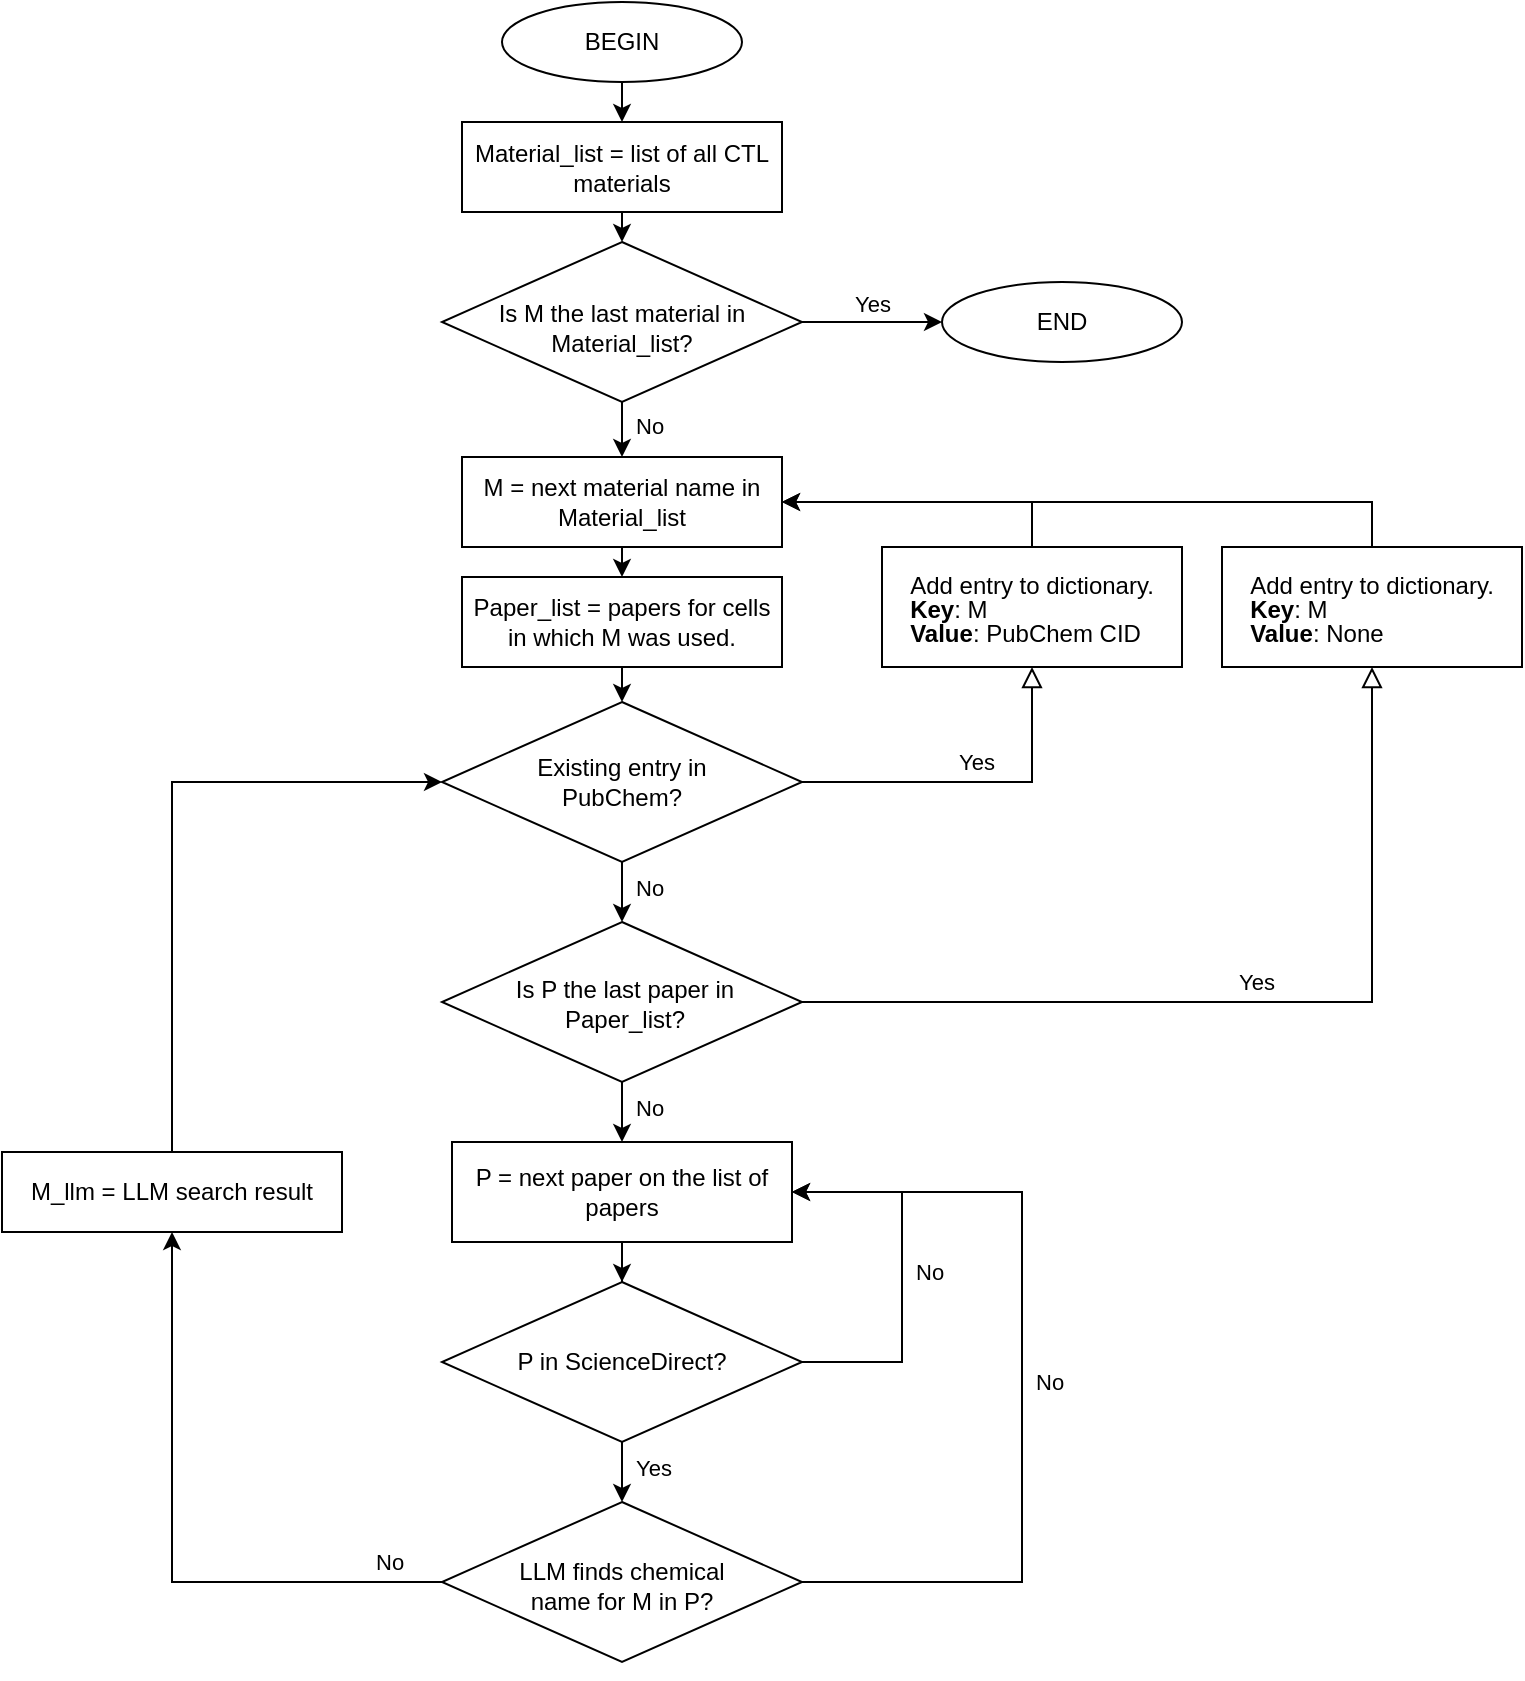 <mxfile version="24.5.4" type="github">
  <diagram id="C5RBs43oDa-KdzZeNtuy" name="Page-1">
    <mxGraphModel dx="1755" dy="1669" grid="1" gridSize="10" guides="1" tooltips="1" connect="1" arrows="1" fold="1" page="1" pageScale="1" pageWidth="827" pageHeight="1169" math="0" shadow="0">
      <root>
        <mxCell id="WIyWlLk6GJQsqaUBKTNV-0" />
        <mxCell id="WIyWlLk6GJQsqaUBKTNV-1" parent="WIyWlLk6GJQsqaUBKTNV-0" />
        <mxCell id="AT910s7sBj3iHrCnCsIg-35" style="edgeStyle=orthogonalEdgeStyle;rounded=0;orthogonalLoop=1;jettySize=auto;html=1;exitX=0.5;exitY=1;exitDx=0;exitDy=0;entryX=0.5;entryY=0;entryDx=0;entryDy=0;" edge="1" parent="WIyWlLk6GJQsqaUBKTNV-1" source="WIyWlLk6GJQsqaUBKTNV-3" target="AT910s7sBj3iHrCnCsIg-6">
          <mxGeometry relative="1" as="geometry" />
        </mxCell>
        <mxCell id="WIyWlLk6GJQsqaUBKTNV-3" value="M = next material name in Material_list" style="rounded=0;whiteSpace=wrap;html=1;fontSize=12;glass=0;strokeWidth=1;shadow=0;" parent="WIyWlLk6GJQsqaUBKTNV-1" vertex="1">
          <mxGeometry x="140" y="47.5" width="160" height="45" as="geometry" />
        </mxCell>
        <mxCell id="WIyWlLk6GJQsqaUBKTNV-5" value="Yes" style="edgeStyle=orthogonalEdgeStyle;rounded=0;html=1;jettySize=auto;orthogonalLoop=1;fontSize=11;endArrow=block;endFill=0;endSize=8;strokeWidth=1;shadow=0;labelBackgroundColor=none;" parent="WIyWlLk6GJQsqaUBKTNV-1" source="WIyWlLk6GJQsqaUBKTNV-6" target="WIyWlLk6GJQsqaUBKTNV-7" edge="1">
          <mxGeometry y="10" relative="1" as="geometry">
            <mxPoint as="offset" />
          </mxGeometry>
        </mxCell>
        <mxCell id="AT910s7sBj3iHrCnCsIg-39" value="No" style="edgeStyle=orthogonalEdgeStyle;rounded=0;orthogonalLoop=1;jettySize=auto;html=1;labelPosition=right;verticalLabelPosition=middle;align=left;verticalAlign=middle;spacingLeft=5;spacingBottom=4;" edge="1" parent="WIyWlLk6GJQsqaUBKTNV-1" source="WIyWlLk6GJQsqaUBKTNV-6" target="AT910s7sBj3iHrCnCsIg-38">
          <mxGeometry relative="1" as="geometry" />
        </mxCell>
        <mxCell id="WIyWlLk6GJQsqaUBKTNV-6" value="Existing entry in PubChem?" style="rhombus;whiteSpace=wrap;html=1;shadow=0;fontFamily=Helvetica;fontSize=12;align=center;strokeWidth=1;spacing=10;spacingTop=10;spacingBottom=10;spacingRight=10;spacingLeft=10;" parent="WIyWlLk6GJQsqaUBKTNV-1" vertex="1">
          <mxGeometry x="130" y="170" width="180" height="80" as="geometry" />
        </mxCell>
        <mxCell id="AT910s7sBj3iHrCnCsIg-45" style="edgeStyle=orthogonalEdgeStyle;rounded=0;orthogonalLoop=1;jettySize=auto;html=1;exitX=0.5;exitY=0;exitDx=0;exitDy=0;entryX=1;entryY=0.5;entryDx=0;entryDy=0;" edge="1" parent="WIyWlLk6GJQsqaUBKTNV-1" source="WIyWlLk6GJQsqaUBKTNV-7" target="WIyWlLk6GJQsqaUBKTNV-3">
          <mxGeometry relative="1" as="geometry" />
        </mxCell>
        <mxCell id="WIyWlLk6GJQsqaUBKTNV-7" value="&lt;p style=&quot;text-align: left; line-height: 0px;&quot;&gt;Add entry to dictionary.&lt;/p&gt;&lt;p style=&quot;text-align: left; line-height: 0px;&quot;&gt;&lt;b&gt;Key&lt;/b&gt;: M&lt;/p&gt;&lt;p style=&quot;text-align: left; line-height: 0px;&quot;&gt;&lt;b&gt;Value&lt;/b&gt;: PubChem CID&lt;/p&gt;" style="rounded=0;whiteSpace=wrap;html=1;fontSize=12;glass=0;strokeWidth=1;shadow=0;align=center;" parent="WIyWlLk6GJQsqaUBKTNV-1" vertex="1">
          <mxGeometry x="350" y="92.5" width="150" height="60" as="geometry" />
        </mxCell>
        <mxCell id="AT910s7sBj3iHrCnCsIg-55" style="edgeStyle=orthogonalEdgeStyle;rounded=0;orthogonalLoop=1;jettySize=auto;html=1;exitX=0.5;exitY=1;exitDx=0;exitDy=0;entryX=0.5;entryY=0;entryDx=0;entryDy=0;" edge="1" parent="WIyWlLk6GJQsqaUBKTNV-1" source="AT910s7sBj3iHrCnCsIg-2" target="AT910s7sBj3iHrCnCsIg-53">
          <mxGeometry relative="1" as="geometry" />
        </mxCell>
        <mxCell id="AT910s7sBj3iHrCnCsIg-2" value="BEGIN" style="ellipse;whiteSpace=wrap;html=1;" vertex="1" parent="WIyWlLk6GJQsqaUBKTNV-1">
          <mxGeometry x="160" y="-180" width="120" height="40" as="geometry" />
        </mxCell>
        <mxCell id="AT910s7sBj3iHrCnCsIg-36" style="edgeStyle=orthogonalEdgeStyle;rounded=0;orthogonalLoop=1;jettySize=auto;html=1;exitX=0.5;exitY=1;exitDx=0;exitDy=0;entryX=0.5;entryY=0;entryDx=0;entryDy=0;" edge="1" parent="WIyWlLk6GJQsqaUBKTNV-1" source="AT910s7sBj3iHrCnCsIg-6" target="WIyWlLk6GJQsqaUBKTNV-6">
          <mxGeometry relative="1" as="geometry" />
        </mxCell>
        <mxCell id="AT910s7sBj3iHrCnCsIg-6" value="Paper_list = papers for cells in which M was used." style="rounded=0;whiteSpace=wrap;html=1;" vertex="1" parent="WIyWlLk6GJQsqaUBKTNV-1">
          <mxGeometry x="140" y="107.5" width="160" height="45" as="geometry" />
        </mxCell>
        <mxCell id="AT910s7sBj3iHrCnCsIg-25" value="" style="edgeStyle=orthogonalEdgeStyle;rounded=0;orthogonalLoop=1;jettySize=auto;html=1;" edge="1" parent="WIyWlLk6GJQsqaUBKTNV-1" source="AT910s7sBj3iHrCnCsIg-8" target="AT910s7sBj3iHrCnCsIg-20">
          <mxGeometry relative="1" as="geometry" />
        </mxCell>
        <mxCell id="AT910s7sBj3iHrCnCsIg-8" value="P = next paper on the list of papers" style="rounded=0;whiteSpace=wrap;html=1;" vertex="1" parent="WIyWlLk6GJQsqaUBKTNV-1">
          <mxGeometry x="135" y="390" width="170" height="50" as="geometry" />
        </mxCell>
        <mxCell id="AT910s7sBj3iHrCnCsIg-61" style="edgeStyle=orthogonalEdgeStyle;rounded=0;orthogonalLoop=1;jettySize=auto;html=1;exitX=0.5;exitY=0;exitDx=0;exitDy=0;entryX=0;entryY=0.5;entryDx=0;entryDy=0;" edge="1" parent="WIyWlLk6GJQsqaUBKTNV-1" source="AT910s7sBj3iHrCnCsIg-10" target="WIyWlLk6GJQsqaUBKTNV-6">
          <mxGeometry relative="1" as="geometry" />
        </mxCell>
        <mxCell id="AT910s7sBj3iHrCnCsIg-10" value="M_llm = LLM search result" style="rounded=0;whiteSpace=wrap;html=1;" vertex="1" parent="WIyWlLk6GJQsqaUBKTNV-1">
          <mxGeometry x="-90" y="395" width="170" height="40" as="geometry" />
        </mxCell>
        <mxCell id="AT910s7sBj3iHrCnCsIg-31" value="Yes" style="edgeStyle=orthogonalEdgeStyle;rounded=0;orthogonalLoop=1;jettySize=auto;html=1;exitX=0.5;exitY=1;exitDx=0;exitDy=0;entryX=0.5;entryY=0;entryDx=0;entryDy=0;labelPosition=right;verticalLabelPosition=middle;align=left;verticalAlign=middle;spacingLeft=5;spacingBottom=5;" edge="1" parent="WIyWlLk6GJQsqaUBKTNV-1" source="AT910s7sBj3iHrCnCsIg-20" target="AT910s7sBj3iHrCnCsIg-28">
          <mxGeometry relative="1" as="geometry" />
        </mxCell>
        <mxCell id="AT910s7sBj3iHrCnCsIg-49" value="No" style="edgeStyle=orthogonalEdgeStyle;rounded=0;orthogonalLoop=1;jettySize=auto;html=1;exitX=1;exitY=0.5;exitDx=0;exitDy=0;entryX=1;entryY=0.5;entryDx=0;entryDy=0;labelPosition=right;verticalLabelPosition=middle;align=left;verticalAlign=middle;spacingLeft=5;" edge="1" parent="WIyWlLk6GJQsqaUBKTNV-1" source="AT910s7sBj3iHrCnCsIg-20" target="AT910s7sBj3iHrCnCsIg-8">
          <mxGeometry relative="1" as="geometry">
            <Array as="points">
              <mxPoint x="360" y="500" />
              <mxPoint x="360" y="415" />
            </Array>
          </mxGeometry>
        </mxCell>
        <mxCell id="AT910s7sBj3iHrCnCsIg-20" value="P in ScienceDirect?" style="rhombus;whiteSpace=wrap;html=1;rounded=0;" vertex="1" parent="WIyWlLk6GJQsqaUBKTNV-1">
          <mxGeometry x="130" y="460" width="180" height="80" as="geometry" />
        </mxCell>
        <mxCell id="AT910s7sBj3iHrCnCsIg-48" value="No" style="edgeStyle=orthogonalEdgeStyle;rounded=0;orthogonalLoop=1;jettySize=auto;html=1;exitX=1;exitY=0.5;exitDx=0;exitDy=0;entryX=1;entryY=0.5;entryDx=0;entryDy=0;labelPosition=right;verticalLabelPosition=middle;align=left;verticalAlign=middle;spacingLeft=5;" edge="1" parent="WIyWlLk6GJQsqaUBKTNV-1" source="AT910s7sBj3iHrCnCsIg-28" target="AT910s7sBj3iHrCnCsIg-8">
          <mxGeometry relative="1" as="geometry">
            <Array as="points">
              <mxPoint x="420" y="610" />
              <mxPoint x="420" y="415" />
            </Array>
          </mxGeometry>
        </mxCell>
        <mxCell id="AT910s7sBj3iHrCnCsIg-60" value="No" style="edgeStyle=orthogonalEdgeStyle;rounded=0;orthogonalLoop=1;jettySize=auto;html=1;exitX=0;exitY=0.5;exitDx=0;exitDy=0;entryX=0.5;entryY=1;entryDx=0;entryDy=0;labelPosition=right;verticalLabelPosition=middle;align=left;verticalAlign=middle;spacingLeft=5;" edge="1" parent="WIyWlLk6GJQsqaUBKTNV-1" source="AT910s7sBj3iHrCnCsIg-28" target="AT910s7sBj3iHrCnCsIg-10">
          <mxGeometry x="-0.742" y="-10" relative="1" as="geometry">
            <mxPoint as="offset" />
          </mxGeometry>
        </mxCell>
        <mxCell id="AT910s7sBj3iHrCnCsIg-28" value="LLM finds chemical name for M in P?" style="rhombus;whiteSpace=wrap;html=1;spacingTop=4;spacingLeft=25;spacingRight=25;" vertex="1" parent="WIyWlLk6GJQsqaUBKTNV-1">
          <mxGeometry x="130" y="570" width="180" height="80" as="geometry" />
        </mxCell>
        <mxCell id="AT910s7sBj3iHrCnCsIg-29" style="edgeStyle=orthogonalEdgeStyle;rounded=0;orthogonalLoop=1;jettySize=auto;html=1;exitX=0.5;exitY=1;exitDx=0;exitDy=0;" edge="1" parent="WIyWlLk6GJQsqaUBKTNV-1" source="AT910s7sBj3iHrCnCsIg-28" target="AT910s7sBj3iHrCnCsIg-28">
          <mxGeometry relative="1" as="geometry" />
        </mxCell>
        <mxCell id="AT910s7sBj3iHrCnCsIg-40" value="No" style="edgeStyle=orthogonalEdgeStyle;rounded=0;orthogonalLoop=1;jettySize=auto;html=1;exitX=0.5;exitY=1;exitDx=0;exitDy=0;entryX=0.5;entryY=0;entryDx=0;entryDy=0;labelPosition=right;verticalLabelPosition=middle;align=left;verticalAlign=middle;spacingLeft=5;spacingBottom=4;" edge="1" parent="WIyWlLk6GJQsqaUBKTNV-1" source="AT910s7sBj3iHrCnCsIg-38" target="AT910s7sBj3iHrCnCsIg-8">
          <mxGeometry relative="1" as="geometry" />
        </mxCell>
        <mxCell id="AT910s7sBj3iHrCnCsIg-38" value="Is P the last paper in Paper_list?" style="rhombus;whiteSpace=wrap;html=1;shadow=0;fontFamily=Helvetica;fontSize=12;align=center;strokeWidth=1;spacing=6;spacingTop=12;spacingLeft=23;spacingBottom=10;spacingRight=20;" vertex="1" parent="WIyWlLk6GJQsqaUBKTNV-1">
          <mxGeometry x="130" y="280" width="180" height="80" as="geometry" />
        </mxCell>
        <mxCell id="AT910s7sBj3iHrCnCsIg-41" value="Yes" style="edgeStyle=orthogonalEdgeStyle;rounded=0;html=1;jettySize=auto;orthogonalLoop=1;fontSize=11;endArrow=block;endFill=0;endSize=8;strokeWidth=1;shadow=0;labelBackgroundColor=none;exitX=1;exitY=0.5;exitDx=0;exitDy=0;entryX=0.5;entryY=1;entryDx=0;entryDy=0;" edge="1" parent="WIyWlLk6GJQsqaUBKTNV-1" target="AT910s7sBj3iHrCnCsIg-46" source="AT910s7sBj3iHrCnCsIg-38">
          <mxGeometry y="10" relative="1" as="geometry">
            <mxPoint as="offset" />
            <mxPoint x="330" y="360" as="sourcePoint" />
            <mxPoint x="390" y="340" as="targetPoint" />
          </mxGeometry>
        </mxCell>
        <mxCell id="AT910s7sBj3iHrCnCsIg-47" style="edgeStyle=orthogonalEdgeStyle;rounded=0;orthogonalLoop=1;jettySize=auto;html=1;exitX=0.5;exitY=0;exitDx=0;exitDy=0;entryX=1;entryY=0.5;entryDx=0;entryDy=0;" edge="1" parent="WIyWlLk6GJQsqaUBKTNV-1" source="AT910s7sBj3iHrCnCsIg-46" target="WIyWlLk6GJQsqaUBKTNV-3">
          <mxGeometry relative="1" as="geometry" />
        </mxCell>
        <mxCell id="AT910s7sBj3iHrCnCsIg-46" value="&lt;p style=&quot;text-align: left; line-height: 0%;&quot;&gt;Add entry to dictionary.&lt;/p&gt;&lt;p style=&quot;text-align: left; line-height: 0%;&quot;&gt;&lt;b&gt;Key&lt;/b&gt;: M&lt;/p&gt;&lt;p style=&quot;text-align: left; line-height: 0%;&quot;&gt;&lt;b&gt;Value&lt;/b&gt;: None&lt;/p&gt;&lt;p&gt;&lt;/p&gt;" style="rounded=0;whiteSpace=wrap;html=1;fontSize=12;glass=0;strokeWidth=1;shadow=0;align=center;" vertex="1" parent="WIyWlLk6GJQsqaUBKTNV-1">
          <mxGeometry x="520" y="92.5" width="150" height="60" as="geometry" />
        </mxCell>
        <mxCell id="AT910s7sBj3iHrCnCsIg-58" value="Yes" style="edgeStyle=orthogonalEdgeStyle;rounded=0;orthogonalLoop=1;jettySize=auto;html=1;exitX=1;exitY=0.5;exitDx=0;exitDy=0;entryX=0;entryY=0.5;entryDx=0;entryDy=0;labelPosition=center;verticalLabelPosition=top;align=center;verticalAlign=bottom;" edge="1" parent="WIyWlLk6GJQsqaUBKTNV-1" source="AT910s7sBj3iHrCnCsIg-52" target="AT910s7sBj3iHrCnCsIg-57">
          <mxGeometry relative="1" as="geometry" />
        </mxCell>
        <mxCell id="AT910s7sBj3iHrCnCsIg-59" value="No" style="edgeStyle=orthogonalEdgeStyle;rounded=0;orthogonalLoop=1;jettySize=auto;html=1;exitX=0.5;exitY=1;exitDx=0;exitDy=0;entryX=0.5;entryY=0;entryDx=0;entryDy=0;labelPosition=right;verticalLabelPosition=middle;align=left;verticalAlign=middle;spacingLeft=5;spacingBottom=4;" edge="1" parent="WIyWlLk6GJQsqaUBKTNV-1" source="AT910s7sBj3iHrCnCsIg-52" target="WIyWlLk6GJQsqaUBKTNV-3">
          <mxGeometry relative="1" as="geometry" />
        </mxCell>
        <mxCell id="AT910s7sBj3iHrCnCsIg-52" value="Is M the last material in Material_list?" style="rhombus;whiteSpace=wrap;html=1;spacingLeft=20;spacingRight=20;spacingTop=5;" vertex="1" parent="WIyWlLk6GJQsqaUBKTNV-1">
          <mxGeometry x="130" y="-60" width="180" height="80" as="geometry" />
        </mxCell>
        <mxCell id="AT910s7sBj3iHrCnCsIg-56" style="edgeStyle=orthogonalEdgeStyle;rounded=0;orthogonalLoop=1;jettySize=auto;html=1;exitX=0.5;exitY=1;exitDx=0;exitDy=0;entryX=0.5;entryY=0;entryDx=0;entryDy=0;" edge="1" parent="WIyWlLk6GJQsqaUBKTNV-1" source="AT910s7sBj3iHrCnCsIg-53" target="AT910s7sBj3iHrCnCsIg-52">
          <mxGeometry relative="1" as="geometry" />
        </mxCell>
        <mxCell id="AT910s7sBj3iHrCnCsIg-53" value="Material_list = list of all CTL materials" style="rounded=0;whiteSpace=wrap;html=1;" vertex="1" parent="WIyWlLk6GJQsqaUBKTNV-1">
          <mxGeometry x="140" y="-120" width="160" height="45" as="geometry" />
        </mxCell>
        <mxCell id="AT910s7sBj3iHrCnCsIg-54" style="edgeStyle=orthogonalEdgeStyle;rounded=0;orthogonalLoop=1;jettySize=auto;html=1;exitX=0.5;exitY=1;exitDx=0;exitDy=0;" edge="1" parent="WIyWlLk6GJQsqaUBKTNV-1" source="AT910s7sBj3iHrCnCsIg-53" target="AT910s7sBj3iHrCnCsIg-53">
          <mxGeometry relative="1" as="geometry" />
        </mxCell>
        <mxCell id="AT910s7sBj3iHrCnCsIg-57" value="END" style="ellipse;whiteSpace=wrap;html=1;" vertex="1" parent="WIyWlLk6GJQsqaUBKTNV-1">
          <mxGeometry x="380" y="-40" width="120" height="40" as="geometry" />
        </mxCell>
      </root>
    </mxGraphModel>
  </diagram>
</mxfile>
